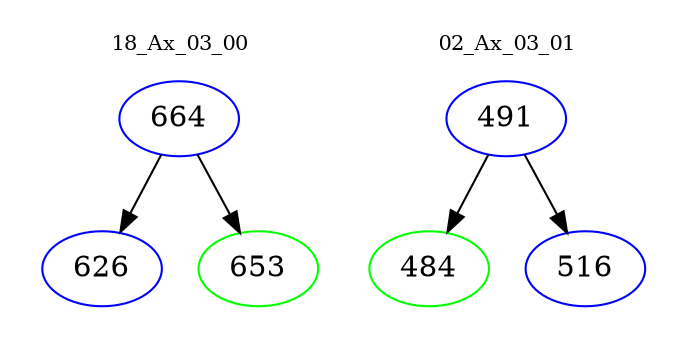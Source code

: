 digraph{
subgraph cluster_0 {
color = white
label = "18_Ax_03_00";
fontsize=10;
T0_664 [label="664", color="blue"]
T0_664 -> T0_626 [color="black"]
T0_626 [label="626", color="blue"]
T0_664 -> T0_653 [color="black"]
T0_653 [label="653", color="green"]
}
subgraph cluster_1 {
color = white
label = "02_Ax_03_01";
fontsize=10;
T1_491 [label="491", color="blue"]
T1_491 -> T1_484 [color="black"]
T1_484 [label="484", color="green"]
T1_491 -> T1_516 [color="black"]
T1_516 [label="516", color="blue"]
}
}
